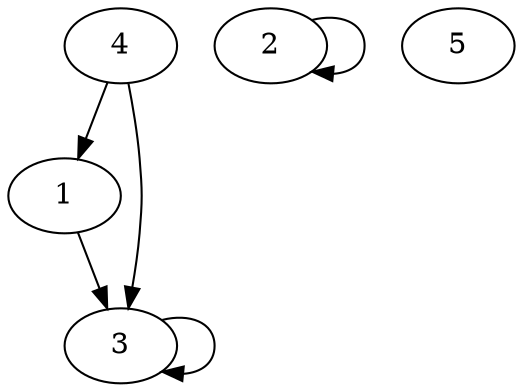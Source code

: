 digraph { 
1 [label=1]
2 [label=2]
3 [label=3]
4 [label=4]
5 [label=5]
1 -> 3 
2 -> 2 
3 -> 3 
4 -> 1 
4 -> 3 
} 
